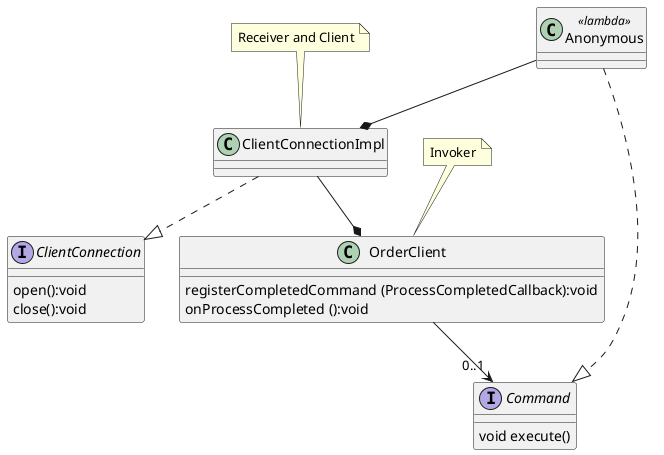@startuml
note "Receiver and Client" as N1
note "Invoker" as N2

interface Command {
    void execute()
}

class OrderClient {
    registerCompletedCommand (ProcessCompletedCallback):void
    onProcessCompleted ():void
}

class Anonymous <<lambda>>

interface ClientConnection {
    open():void
    close():void
}

class ClientConnectionImpl

ClientConnectionImpl ..|> ClientConnection
OrderClient --> "0..1" Command
Anonymous ..|> Command
Anonymous --* ClientConnectionImpl
ClientConnectionImpl --* OrderClient
N1 .. ClientConnectionImpl
N2 .. OrderClient
@enduml